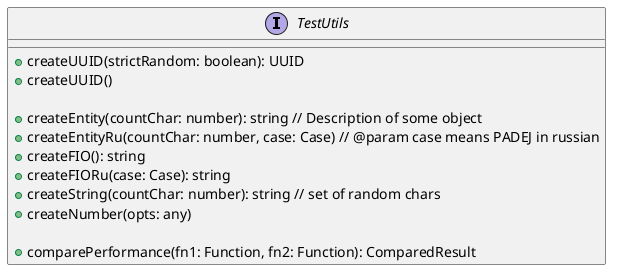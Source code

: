 @startuml
interface TestUtils {
    +createUUID(strictRandom: boolean): UUID
    +createUUID()

    +createEntity(countChar: number): string // Description of some object
    +createEntityRu(countChar: number, case: Case) // @param case means PADEJ in russian
    +createFIO(): string
    +createFIORu(case: Case): string


    +createString(countChar: number): string // set of random chars
    +createNumber(opts: any)

    +comparePerformance(fn1: Function, fn2: Function): ComparedResult
}
@enduml
